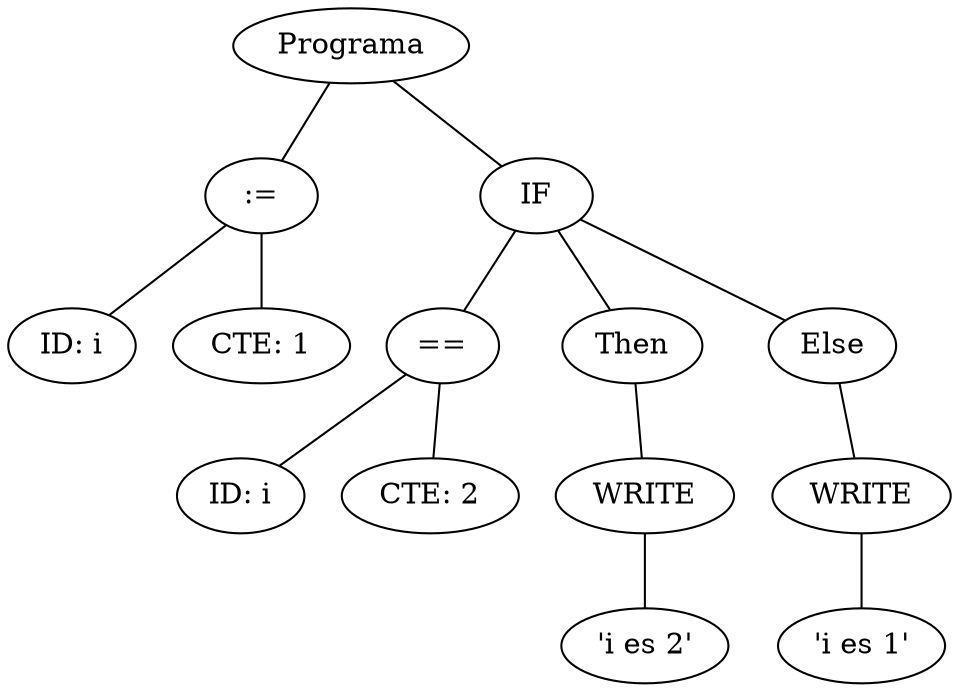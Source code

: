 graph G {nodo_programa [label="Programa"]
nodo_1399362170 [label=":="]
nodo_programa -- nodo_1399362170
nodo_2131959347 [label="ID: i"]
nodo_1399362170 -- nodo_2131959347
nodo_1066666035 [label="CTE: 1"]
nodo_1399362170 -- nodo_1066666035
nodo_1994964382 [label="IF"]
nodo_programa -- nodo_1994964382
nodo_41411946 [label="=="]
nodo_1994964382 -- nodo_41411946
nodo_1710391697 [label="ID: i"]
nodo_41411946 -- nodo_1710391697
nodo_2050541708 [label="CTE: 2"]
nodo_41411946 -- nodo_2050541708
nodo_1234144792 [label="Then"]
nodo_1994964382 -- nodo_1234144792
nodo_1953398518 [label="WRITE"]
nodo_1234144792 -- nodo_1953398518
nodo_90277859 [label="'i es 2'"]
nodo_1953398518 -- nodo_90277859
nodo_966869867 [label="Else"]
nodo_1994964382 -- nodo_966869867
nodo_216790281 [label="WRITE"]
nodo_966869867 -- nodo_216790281
nodo_192263084 [label="'i es 1'"]
nodo_216790281 -- nodo_192263084
}
